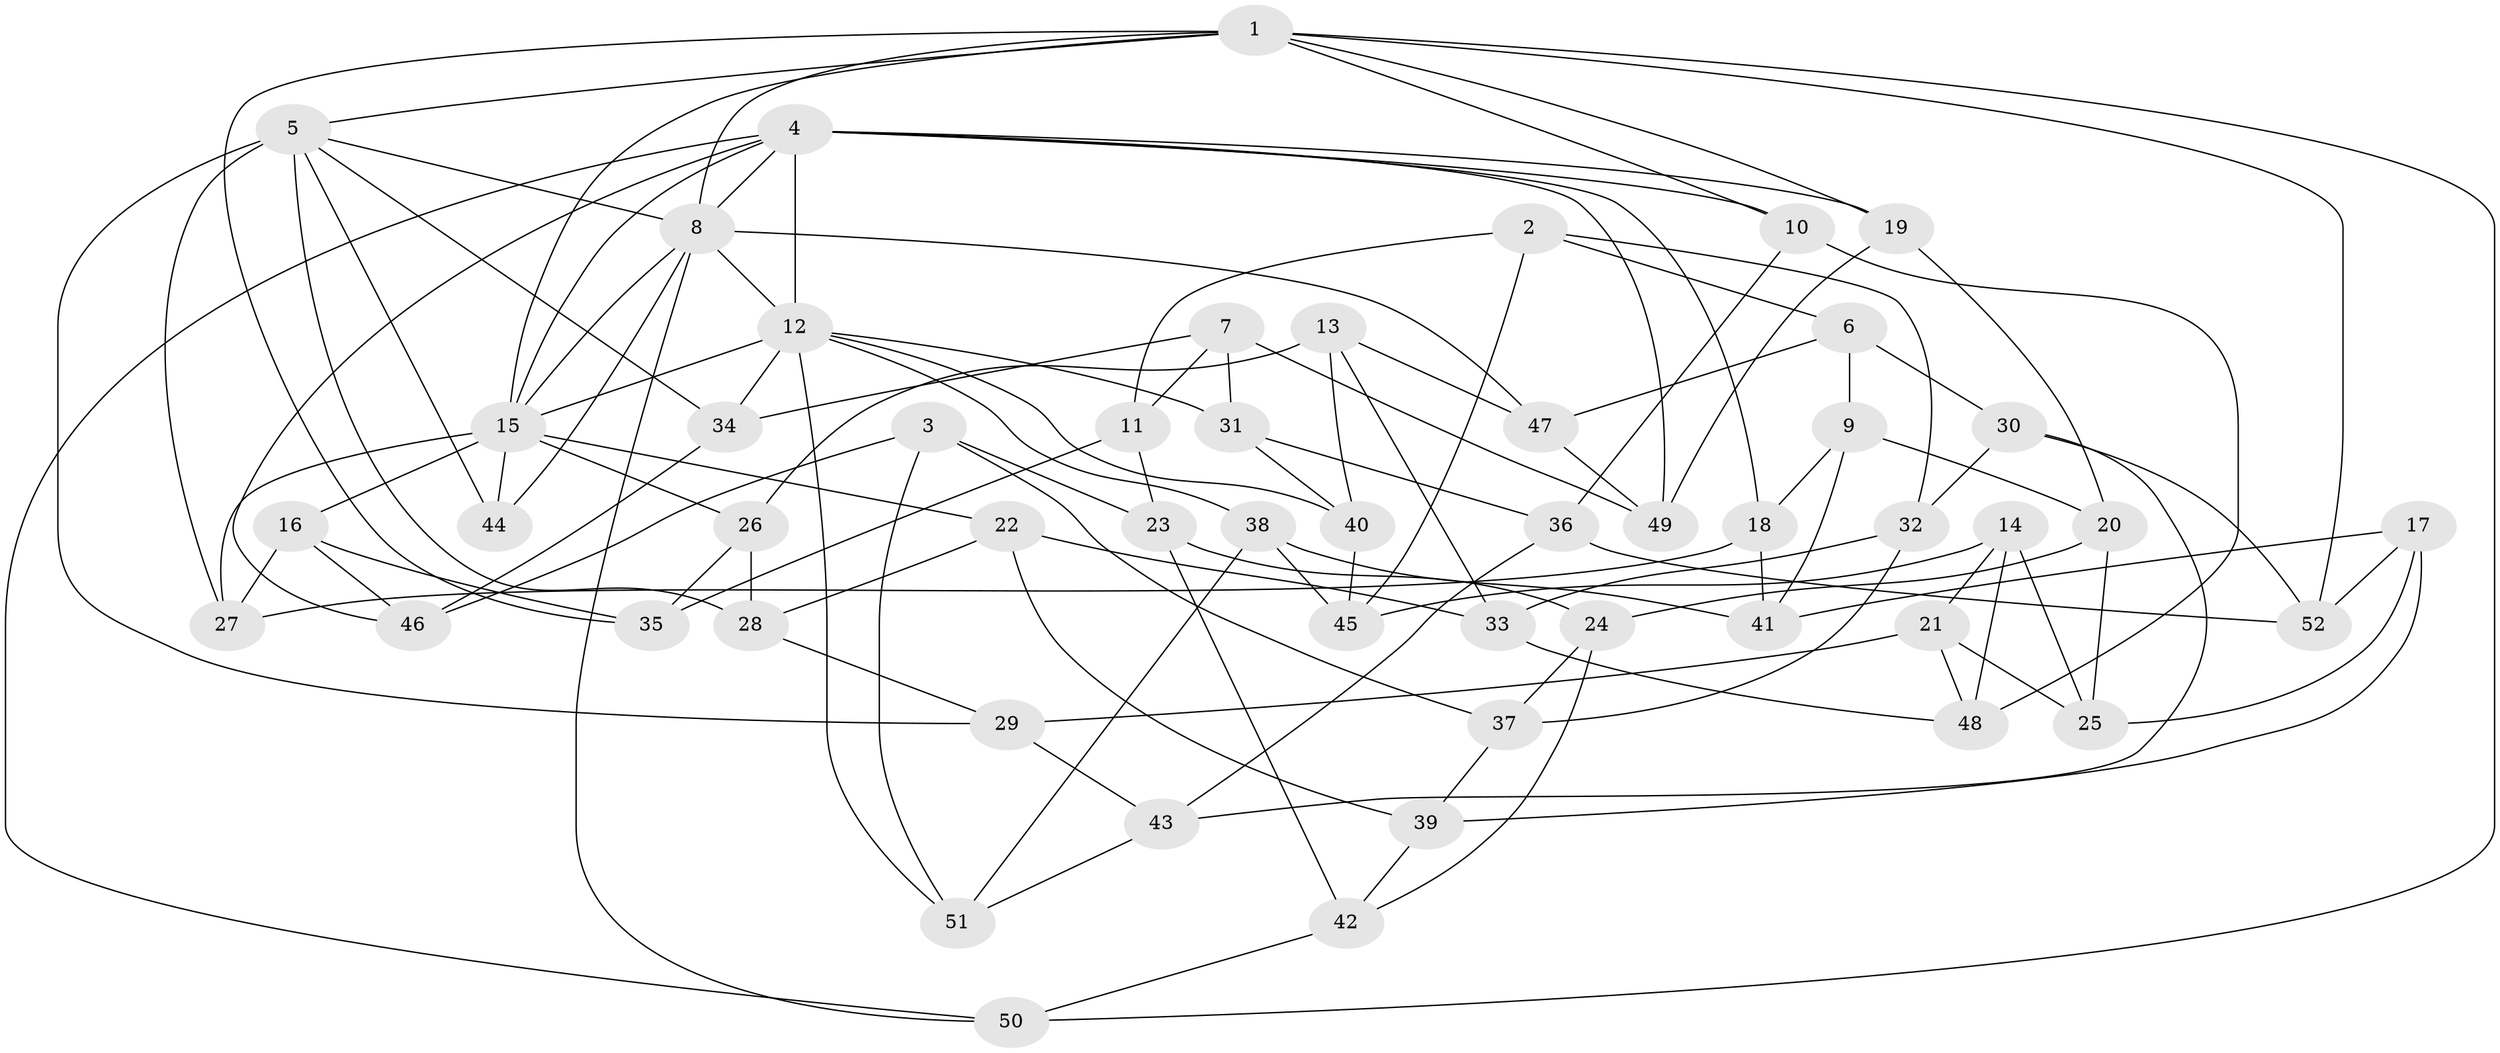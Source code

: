// original degree distribution, {4: 1.0}
// Generated by graph-tools (version 1.1) at 2025/54/03/04/25 22:54:00]
// undirected, 52 vertices, 116 edges
graph export_dot {
  node [color=gray90,style=filled];
  1;
  2;
  3;
  4;
  5;
  6;
  7;
  8;
  9;
  10;
  11;
  12;
  13;
  14;
  15;
  16;
  17;
  18;
  19;
  20;
  21;
  22;
  23;
  24;
  25;
  26;
  27;
  28;
  29;
  30;
  31;
  32;
  33;
  34;
  35;
  36;
  37;
  38;
  39;
  40;
  41;
  42;
  43;
  44;
  45;
  46;
  47;
  48;
  49;
  50;
  51;
  52;
  1 -- 5 [weight=1.0];
  1 -- 8 [weight=1.0];
  1 -- 10 [weight=1.0];
  1 -- 15 [weight=1.0];
  1 -- 19 [weight=1.0];
  1 -- 35 [weight=1.0];
  1 -- 50 [weight=1.0];
  1 -- 52 [weight=1.0];
  2 -- 6 [weight=1.0];
  2 -- 11 [weight=1.0];
  2 -- 32 [weight=1.0];
  2 -- 45 [weight=1.0];
  3 -- 23 [weight=1.0];
  3 -- 37 [weight=1.0];
  3 -- 46 [weight=1.0];
  3 -- 51 [weight=1.0];
  4 -- 8 [weight=2.0];
  4 -- 10 [weight=1.0];
  4 -- 12 [weight=3.0];
  4 -- 15 [weight=1.0];
  4 -- 18 [weight=1.0];
  4 -- 19 [weight=1.0];
  4 -- 46 [weight=1.0];
  4 -- 49 [weight=1.0];
  4 -- 50 [weight=1.0];
  5 -- 8 [weight=2.0];
  5 -- 27 [weight=1.0];
  5 -- 28 [weight=1.0];
  5 -- 29 [weight=1.0];
  5 -- 34 [weight=1.0];
  5 -- 44 [weight=1.0];
  6 -- 9 [weight=1.0];
  6 -- 30 [weight=1.0];
  6 -- 47 [weight=1.0];
  7 -- 11 [weight=1.0];
  7 -- 31 [weight=1.0];
  7 -- 34 [weight=1.0];
  7 -- 49 [weight=1.0];
  8 -- 12 [weight=1.0];
  8 -- 15 [weight=1.0];
  8 -- 44 [weight=1.0];
  8 -- 47 [weight=1.0];
  8 -- 50 [weight=1.0];
  9 -- 18 [weight=1.0];
  9 -- 20 [weight=1.0];
  9 -- 41 [weight=1.0];
  10 -- 36 [weight=1.0];
  10 -- 48 [weight=1.0];
  11 -- 23 [weight=1.0];
  11 -- 35 [weight=1.0];
  12 -- 15 [weight=1.0];
  12 -- 31 [weight=1.0];
  12 -- 34 [weight=1.0];
  12 -- 38 [weight=1.0];
  12 -- 40 [weight=1.0];
  12 -- 51 [weight=1.0];
  13 -- 26 [weight=1.0];
  13 -- 33 [weight=1.0];
  13 -- 40 [weight=1.0];
  13 -- 47 [weight=1.0];
  14 -- 21 [weight=1.0];
  14 -- 25 [weight=1.0];
  14 -- 45 [weight=1.0];
  14 -- 48 [weight=1.0];
  15 -- 16 [weight=1.0];
  15 -- 22 [weight=1.0];
  15 -- 26 [weight=1.0];
  15 -- 27 [weight=1.0];
  15 -- 44 [weight=2.0];
  16 -- 27 [weight=1.0];
  16 -- 35 [weight=1.0];
  16 -- 46 [weight=1.0];
  17 -- 25 [weight=1.0];
  17 -- 39 [weight=1.0];
  17 -- 41 [weight=1.0];
  17 -- 52 [weight=1.0];
  18 -- 27 [weight=1.0];
  18 -- 41 [weight=1.0];
  19 -- 20 [weight=1.0];
  19 -- 49 [weight=1.0];
  20 -- 24 [weight=1.0];
  20 -- 25 [weight=1.0];
  21 -- 25 [weight=1.0];
  21 -- 29 [weight=1.0];
  21 -- 48 [weight=1.0];
  22 -- 28 [weight=1.0];
  22 -- 33 [weight=1.0];
  22 -- 39 [weight=1.0];
  23 -- 24 [weight=1.0];
  23 -- 42 [weight=1.0];
  24 -- 37 [weight=1.0];
  24 -- 42 [weight=1.0];
  26 -- 28 [weight=1.0];
  26 -- 35 [weight=1.0];
  28 -- 29 [weight=1.0];
  29 -- 43 [weight=1.0];
  30 -- 32 [weight=1.0];
  30 -- 43 [weight=1.0];
  30 -- 52 [weight=1.0];
  31 -- 36 [weight=1.0];
  31 -- 40 [weight=1.0];
  32 -- 33 [weight=1.0];
  32 -- 37 [weight=1.0];
  33 -- 48 [weight=1.0];
  34 -- 46 [weight=1.0];
  36 -- 43 [weight=1.0];
  36 -- 52 [weight=1.0];
  37 -- 39 [weight=1.0];
  38 -- 41 [weight=1.0];
  38 -- 45 [weight=1.0];
  38 -- 51 [weight=1.0];
  39 -- 42 [weight=1.0];
  40 -- 45 [weight=1.0];
  42 -- 50 [weight=1.0];
  43 -- 51 [weight=1.0];
  47 -- 49 [weight=1.0];
}
